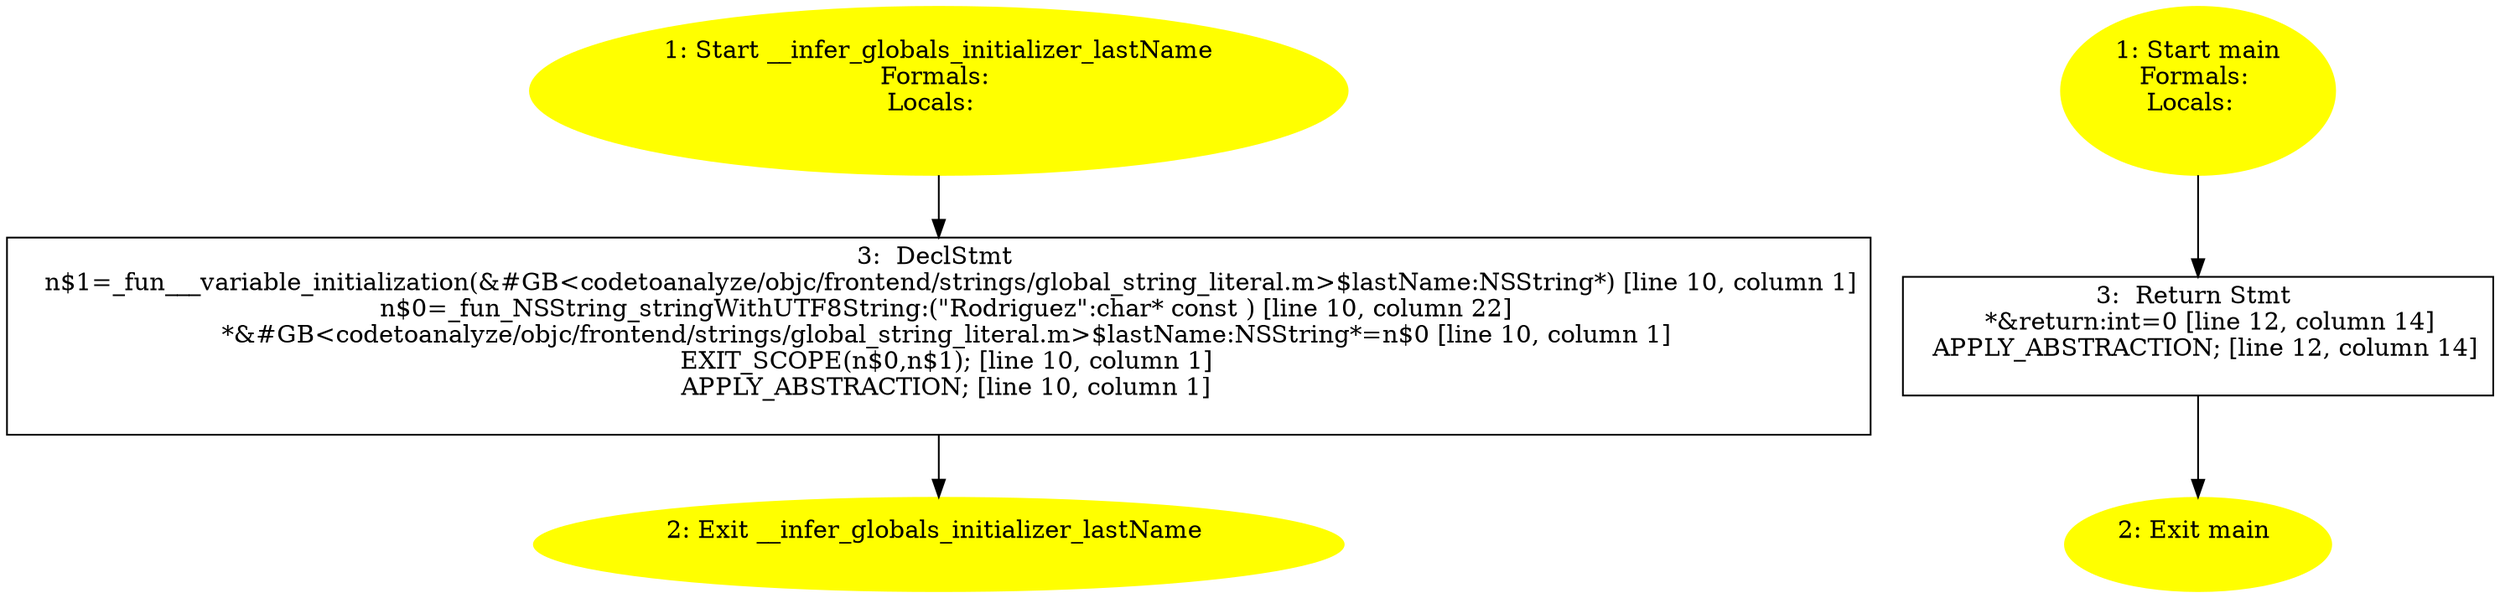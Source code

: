 /* @generated */
digraph cfg {
"__infer_globals_initializer_lastName.ab5584b9c7a64c926bfb635dcb73a207_1" [label="1: Start __infer_globals_initializer_lastName\nFormals: \nLocals:  \n  " color=yellow style=filled]
	

	 "__infer_globals_initializer_lastName.ab5584b9c7a64c926bfb635dcb73a207_1" -> "__infer_globals_initializer_lastName.ab5584b9c7a64c926bfb635dcb73a207_3" ;
"__infer_globals_initializer_lastName.ab5584b9c7a64c926bfb635dcb73a207_2" [label="2: Exit __infer_globals_initializer_lastName \n  " color=yellow style=filled]
	

"__infer_globals_initializer_lastName.ab5584b9c7a64c926bfb635dcb73a207_3" [label="3:  DeclStmt \n   n$1=_fun___variable_initialization(&#GB<codetoanalyze/objc/frontend/strings/global_string_literal.m>$lastName:NSString*) [line 10, column 1]\n  n$0=_fun_NSString_stringWithUTF8String:(\"Rodriguez\":char* const ) [line 10, column 22]\n  *&#GB<codetoanalyze/objc/frontend/strings/global_string_literal.m>$lastName:NSString*=n$0 [line 10, column 1]\n  EXIT_SCOPE(n$0,n$1); [line 10, column 1]\n  APPLY_ABSTRACTION; [line 10, column 1]\n " shape="box"]
	

	 "__infer_globals_initializer_lastName.ab5584b9c7a64c926bfb635dcb73a207_3" -> "__infer_globals_initializer_lastName.ab5584b9c7a64c926bfb635dcb73a207_2" ;
"main.fad58de7366495db4650cfefac2fcd61_1" [label="1: Start main\nFormals: \nLocals:  \n  " color=yellow style=filled]
	

	 "main.fad58de7366495db4650cfefac2fcd61_1" -> "main.fad58de7366495db4650cfefac2fcd61_3" ;
"main.fad58de7366495db4650cfefac2fcd61_2" [label="2: Exit main \n  " color=yellow style=filled]
	

"main.fad58de7366495db4650cfefac2fcd61_3" [label="3:  Return Stmt \n   *&return:int=0 [line 12, column 14]\n  APPLY_ABSTRACTION; [line 12, column 14]\n " shape="box"]
	

	 "main.fad58de7366495db4650cfefac2fcd61_3" -> "main.fad58de7366495db4650cfefac2fcd61_2" ;
}
